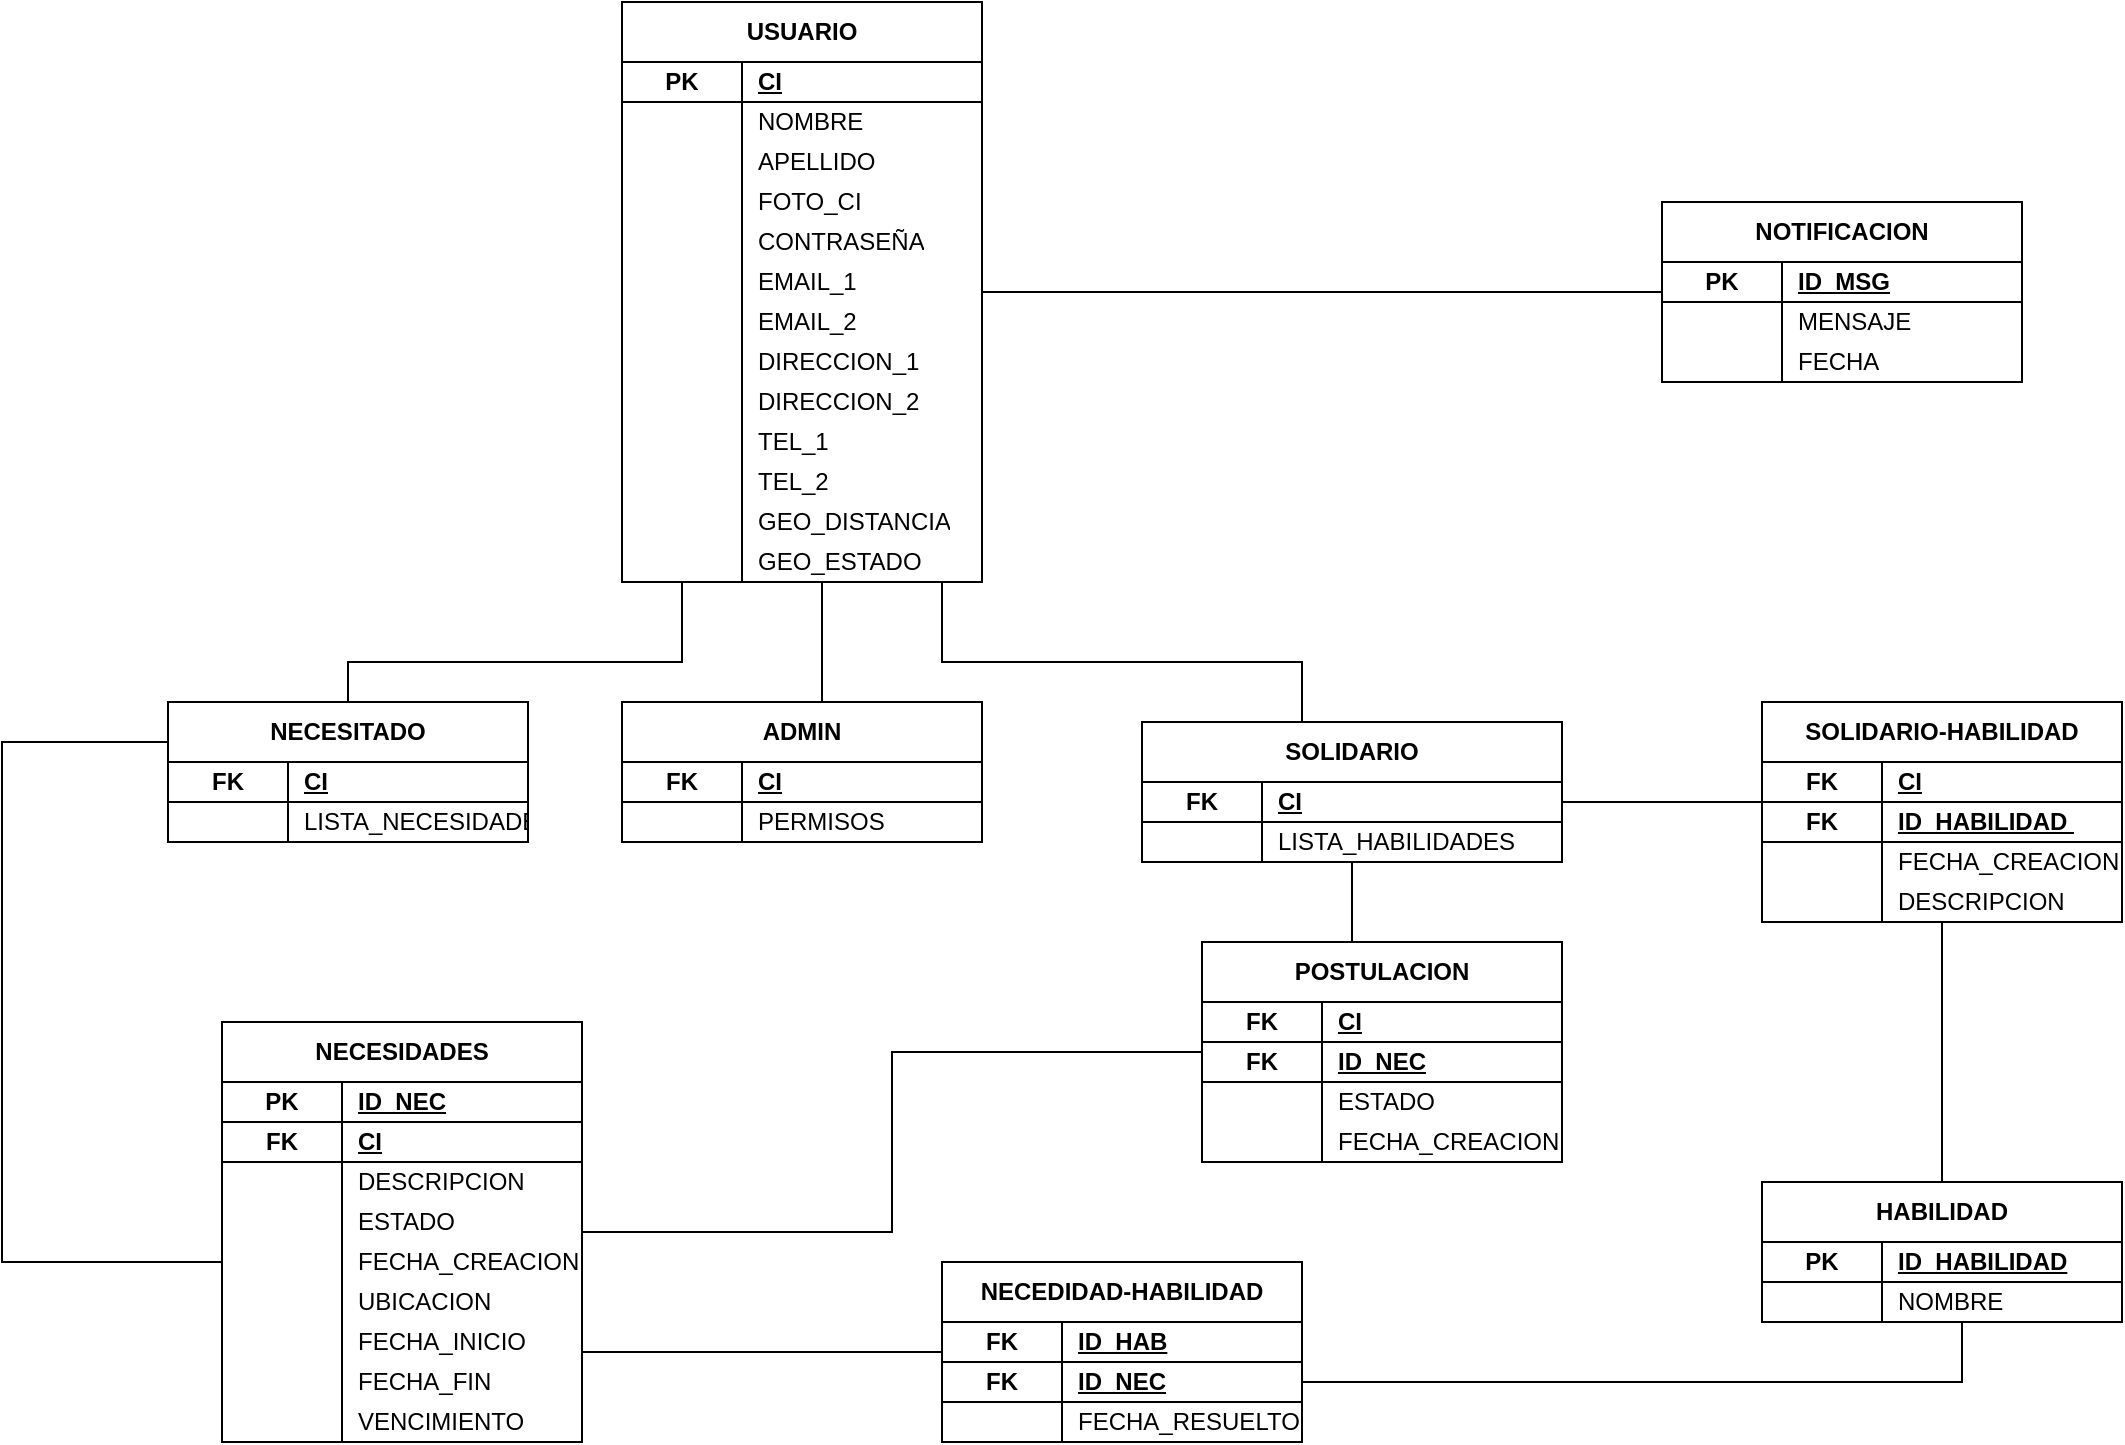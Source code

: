 <mxfile version="21.3.2" type="onedrive">
  <diagram name="Página-1" id="zrf6kxMtCU2GZZKfEgIj">
    <mxGraphModel grid="0" page="0" gridSize="10" guides="1" tooltips="1" connect="1" arrows="1" fold="1" pageScale="1" pageWidth="827" pageHeight="1169" math="0" shadow="0">
      <root>
        <mxCell id="0" />
        <mxCell id="1" parent="0" />
        <mxCell id="zEOZcpWZH8az_RmsLrJY-95" value="SOLIDARIO-HABILIDAD" style="shape=table;startSize=30;container=1;collapsible=1;childLayout=tableLayout;fixedRows=1;rowLines=0;fontStyle=1;align=center;resizeLast=1;html=1;whiteSpace=wrap;" vertex="1" parent="1">
          <mxGeometry x="1030" y="750" width="180" height="110" as="geometry" />
        </mxCell>
        <mxCell id="zEOZcpWZH8az_RmsLrJY-105" value="" style="shape=tableRow;horizontal=0;startSize=0;swimlaneHead=0;swimlaneBody=0;fillColor=none;collapsible=0;dropTarget=0;points=[[0,0.5],[1,0.5]];portConstraint=eastwest;top=0;left=0;right=0;bottom=1;html=1;strokeColor=default;swimlaneLine=0;" vertex="1" parent="zEOZcpWZH8az_RmsLrJY-95">
          <mxGeometry y="30" width="180" height="20" as="geometry" />
        </mxCell>
        <mxCell id="zEOZcpWZH8az_RmsLrJY-106" value="FK" style="shape=partialRectangle;connectable=0;fillColor=none;top=0;left=0;bottom=0;right=0;fontStyle=1;overflow=hidden;html=1;whiteSpace=wrap;" vertex="1" parent="zEOZcpWZH8az_RmsLrJY-105">
          <mxGeometry width="60" height="20" as="geometry">
            <mxRectangle width="60" height="20" as="alternateBounds" />
          </mxGeometry>
        </mxCell>
        <mxCell id="zEOZcpWZH8az_RmsLrJY-107" value="CI" style="shape=partialRectangle;connectable=0;fillColor=none;top=0;left=0;bottom=0;right=0;align=left;spacingLeft=6;fontStyle=5;overflow=hidden;html=1;whiteSpace=wrap;" vertex="1" parent="zEOZcpWZH8az_RmsLrJY-105">
          <mxGeometry x="60" width="120" height="20" as="geometry">
            <mxRectangle width="120" height="20" as="alternateBounds" />
          </mxGeometry>
        </mxCell>
        <mxCell id="zEOZcpWZH8az_RmsLrJY-96" value="" style="shape=tableRow;horizontal=0;startSize=0;swimlaneHead=0;swimlaneBody=0;fillColor=none;collapsible=0;dropTarget=0;points=[[0,0.5],[1,0.5]];portConstraint=eastwest;top=0;left=0;right=0;bottom=1;html=1;strokeColor=inherit;" vertex="1" parent="zEOZcpWZH8az_RmsLrJY-95">
          <mxGeometry y="50" width="180" height="20" as="geometry" />
        </mxCell>
        <mxCell id="zEOZcpWZH8az_RmsLrJY-97" value="FK" style="shape=partialRectangle;connectable=0;fillColor=none;top=0;left=0;bottom=0;right=0;fontStyle=1;overflow=hidden;html=1;whiteSpace=wrap;" vertex="1" parent="zEOZcpWZH8az_RmsLrJY-96">
          <mxGeometry width="60" height="20" as="geometry">
            <mxRectangle width="60" height="20" as="alternateBounds" />
          </mxGeometry>
        </mxCell>
        <mxCell id="zEOZcpWZH8az_RmsLrJY-98" value="ID_HABILIDAD&amp;nbsp;" style="shape=partialRectangle;connectable=0;fillColor=none;top=0;left=0;bottom=0;right=0;align=left;spacingLeft=6;fontStyle=5;overflow=hidden;html=1;whiteSpace=wrap;" vertex="1" parent="zEOZcpWZH8az_RmsLrJY-96">
          <mxGeometry x="60" width="120" height="20" as="geometry">
            <mxRectangle width="120" height="20" as="alternateBounds" />
          </mxGeometry>
        </mxCell>
        <mxCell id="zEOZcpWZH8az_RmsLrJY-99" value="" style="shape=tableRow;horizontal=0;startSize=0;swimlaneHead=0;swimlaneBody=0;fillColor=none;collapsible=0;dropTarget=0;points=[[0,0.5],[1,0.5]];portConstraint=eastwest;top=0;left=0;right=0;bottom=0;html=1;" vertex="1" parent="zEOZcpWZH8az_RmsLrJY-95">
          <mxGeometry y="70" width="180" height="20" as="geometry" />
        </mxCell>
        <mxCell id="zEOZcpWZH8az_RmsLrJY-100" value="" style="shape=partialRectangle;connectable=0;fillColor=none;top=0;left=0;bottom=0;right=0;editable=1;overflow=hidden;html=1;whiteSpace=wrap;" vertex="1" parent="zEOZcpWZH8az_RmsLrJY-99">
          <mxGeometry width="60" height="20" as="geometry">
            <mxRectangle width="60" height="20" as="alternateBounds" />
          </mxGeometry>
        </mxCell>
        <mxCell id="zEOZcpWZH8az_RmsLrJY-101" value="FECHA_CREACION" style="shape=partialRectangle;connectable=0;fillColor=none;top=0;left=0;bottom=0;right=0;align=left;spacingLeft=6;overflow=hidden;html=1;whiteSpace=wrap;" vertex="1" parent="zEOZcpWZH8az_RmsLrJY-99">
          <mxGeometry x="60" width="120" height="20" as="geometry">
            <mxRectangle width="120" height="20" as="alternateBounds" />
          </mxGeometry>
        </mxCell>
        <mxCell id="zEOZcpWZH8az_RmsLrJY-108" value="" style="shape=tableRow;horizontal=0;startSize=0;swimlaneHead=0;swimlaneBody=0;fillColor=none;collapsible=0;dropTarget=0;points=[[0,0.5],[1,0.5]];portConstraint=eastwest;top=0;left=0;right=0;bottom=0;html=1;" vertex="1" parent="zEOZcpWZH8az_RmsLrJY-95">
          <mxGeometry y="90" width="180" height="20" as="geometry" />
        </mxCell>
        <mxCell id="zEOZcpWZH8az_RmsLrJY-109" value="" style="shape=partialRectangle;connectable=0;fillColor=none;top=0;left=0;bottom=0;right=0;editable=1;overflow=hidden;html=1;whiteSpace=wrap;" vertex="1" parent="zEOZcpWZH8az_RmsLrJY-108">
          <mxGeometry width="60" height="20" as="geometry">
            <mxRectangle width="60" height="20" as="alternateBounds" />
          </mxGeometry>
        </mxCell>
        <mxCell id="zEOZcpWZH8az_RmsLrJY-110" value="DESCRIPCION" style="shape=partialRectangle;connectable=0;fillColor=none;top=0;left=0;bottom=0;right=0;align=left;spacingLeft=6;overflow=hidden;html=1;whiteSpace=wrap;" vertex="1" parent="zEOZcpWZH8az_RmsLrJY-108">
          <mxGeometry x="60" width="120" height="20" as="geometry">
            <mxRectangle width="120" height="20" as="alternateBounds" />
          </mxGeometry>
        </mxCell>
        <mxCell id="zEOZcpWZH8az_RmsLrJY-1" value="USUARIO" style="shape=table;startSize=30;container=1;collapsible=1;childLayout=tableLayout;fixedRows=1;rowLines=0;fontStyle=1;align=center;resizeLast=1;html=1;whiteSpace=wrap;" vertex="1" parent="1">
          <mxGeometry x="460" y="400" width="180" height="290" as="geometry" />
        </mxCell>
        <mxCell id="zEOZcpWZH8az_RmsLrJY-5" value="" style="shape=tableRow;horizontal=0;startSize=0;swimlaneHead=0;swimlaneBody=0;fillColor=none;collapsible=0;dropTarget=0;points=[[0,0.5],[1,0.5]];portConstraint=eastwest;top=0;left=0;right=0;bottom=1;html=1;" vertex="1" parent="zEOZcpWZH8az_RmsLrJY-1">
          <mxGeometry y="30" width="180" height="20" as="geometry" />
        </mxCell>
        <mxCell id="zEOZcpWZH8az_RmsLrJY-6" value="PK" style="shape=partialRectangle;connectable=0;fillColor=none;top=0;left=0;bottom=0;right=0;fontStyle=1;overflow=hidden;html=1;whiteSpace=wrap;" vertex="1" parent="zEOZcpWZH8az_RmsLrJY-5">
          <mxGeometry width="60" height="20" as="geometry">
            <mxRectangle width="60" height="20" as="alternateBounds" />
          </mxGeometry>
        </mxCell>
        <mxCell id="zEOZcpWZH8az_RmsLrJY-7" value="CI" style="shape=partialRectangle;connectable=0;fillColor=none;top=0;left=0;bottom=0;right=0;align=left;spacingLeft=6;fontStyle=5;overflow=hidden;html=1;whiteSpace=wrap;" vertex="1" parent="zEOZcpWZH8az_RmsLrJY-5">
          <mxGeometry x="60" width="120" height="20" as="geometry">
            <mxRectangle width="120" height="20" as="alternateBounds" />
          </mxGeometry>
        </mxCell>
        <mxCell id="zEOZcpWZH8az_RmsLrJY-8" value="" style="shape=tableRow;horizontal=0;startSize=0;swimlaneHead=0;swimlaneBody=0;fillColor=none;collapsible=0;dropTarget=0;points=[[0,0.5],[1,0.5]];portConstraint=eastwest;top=0;left=0;right=0;bottom=0;html=1;" vertex="1" parent="zEOZcpWZH8az_RmsLrJY-1">
          <mxGeometry y="50" width="180" height="20" as="geometry" />
        </mxCell>
        <mxCell id="zEOZcpWZH8az_RmsLrJY-9" value="" style="shape=partialRectangle;connectable=0;fillColor=none;top=0;left=0;bottom=0;right=0;editable=1;overflow=hidden;html=1;whiteSpace=wrap;" vertex="1" parent="zEOZcpWZH8az_RmsLrJY-8">
          <mxGeometry width="60" height="20" as="geometry">
            <mxRectangle width="60" height="20" as="alternateBounds" />
          </mxGeometry>
        </mxCell>
        <mxCell id="zEOZcpWZH8az_RmsLrJY-10" value="NOMBRE" style="shape=partialRectangle;connectable=0;fillColor=none;top=0;left=0;bottom=0;right=0;align=left;spacingLeft=6;overflow=hidden;html=1;whiteSpace=wrap;" vertex="1" parent="zEOZcpWZH8az_RmsLrJY-8">
          <mxGeometry x="60" width="120" height="20" as="geometry">
            <mxRectangle width="120" height="20" as="alternateBounds" />
          </mxGeometry>
        </mxCell>
        <mxCell id="zEOZcpWZH8az_RmsLrJY-15" value="" style="shape=tableRow;horizontal=0;startSize=0;swimlaneHead=0;swimlaneBody=0;fillColor=none;collapsible=0;dropTarget=0;points=[[0,0.5],[1,0.5]];portConstraint=eastwest;top=0;left=0;right=0;bottom=0;html=1;" vertex="1" parent="zEOZcpWZH8az_RmsLrJY-1">
          <mxGeometry y="70" width="180" height="20" as="geometry" />
        </mxCell>
        <mxCell id="zEOZcpWZH8az_RmsLrJY-16" value="" style="shape=partialRectangle;connectable=0;fillColor=none;top=0;left=0;bottom=0;right=0;editable=1;overflow=hidden;html=1;whiteSpace=wrap;" vertex="1" parent="zEOZcpWZH8az_RmsLrJY-15">
          <mxGeometry width="60" height="20" as="geometry">
            <mxRectangle width="60" height="20" as="alternateBounds" />
          </mxGeometry>
        </mxCell>
        <mxCell id="zEOZcpWZH8az_RmsLrJY-17" value="APELLIDO" style="shape=partialRectangle;connectable=0;fillColor=none;top=0;left=0;bottom=0;right=0;align=left;spacingLeft=6;overflow=hidden;html=1;whiteSpace=wrap;" vertex="1" parent="zEOZcpWZH8az_RmsLrJY-15">
          <mxGeometry x="60" width="120" height="20" as="geometry">
            <mxRectangle width="120" height="20" as="alternateBounds" />
          </mxGeometry>
        </mxCell>
        <mxCell id="zEOZcpWZH8az_RmsLrJY-18" value="" style="shape=tableRow;horizontal=0;startSize=0;swimlaneHead=0;swimlaneBody=0;fillColor=none;collapsible=0;dropTarget=0;points=[[0,0.5],[1,0.5]];portConstraint=eastwest;top=0;left=0;right=0;bottom=0;html=1;" vertex="1" parent="zEOZcpWZH8az_RmsLrJY-1">
          <mxGeometry y="90" width="180" height="20" as="geometry" />
        </mxCell>
        <mxCell id="zEOZcpWZH8az_RmsLrJY-19" value="" style="shape=partialRectangle;connectable=0;fillColor=none;top=0;left=0;bottom=0;right=0;editable=1;overflow=hidden;html=1;whiteSpace=wrap;" vertex="1" parent="zEOZcpWZH8az_RmsLrJY-18">
          <mxGeometry width="60" height="20" as="geometry">
            <mxRectangle width="60" height="20" as="alternateBounds" />
          </mxGeometry>
        </mxCell>
        <mxCell id="zEOZcpWZH8az_RmsLrJY-20" value="FOTO_CI" style="shape=partialRectangle;connectable=0;fillColor=none;top=0;left=0;bottom=0;right=0;align=left;spacingLeft=6;overflow=hidden;html=1;whiteSpace=wrap;" vertex="1" parent="zEOZcpWZH8az_RmsLrJY-18">
          <mxGeometry x="60" width="120" height="20" as="geometry">
            <mxRectangle width="120" height="20" as="alternateBounds" />
          </mxGeometry>
        </mxCell>
        <mxCell id="zEOZcpWZH8az_RmsLrJY-21" value="" style="shape=tableRow;horizontal=0;startSize=0;swimlaneHead=0;swimlaneBody=0;fillColor=none;collapsible=0;dropTarget=0;points=[[0,0.5],[1,0.5]];portConstraint=eastwest;top=0;left=0;right=0;bottom=0;html=1;" vertex="1" parent="zEOZcpWZH8az_RmsLrJY-1">
          <mxGeometry y="110" width="180" height="20" as="geometry" />
        </mxCell>
        <mxCell id="zEOZcpWZH8az_RmsLrJY-22" value="" style="shape=partialRectangle;connectable=0;fillColor=none;top=0;left=0;bottom=0;right=0;editable=1;overflow=hidden;html=1;whiteSpace=wrap;" vertex="1" parent="zEOZcpWZH8az_RmsLrJY-21">
          <mxGeometry width="60" height="20" as="geometry">
            <mxRectangle width="60" height="20" as="alternateBounds" />
          </mxGeometry>
        </mxCell>
        <mxCell id="zEOZcpWZH8az_RmsLrJY-23" value="CONTRASEÑA" style="shape=partialRectangle;connectable=0;fillColor=none;top=0;left=0;bottom=0;right=0;align=left;spacingLeft=6;overflow=hidden;html=1;whiteSpace=wrap;" vertex="1" parent="zEOZcpWZH8az_RmsLrJY-21">
          <mxGeometry x="60" width="120" height="20" as="geometry">
            <mxRectangle width="120" height="20" as="alternateBounds" />
          </mxGeometry>
        </mxCell>
        <mxCell id="zEOZcpWZH8az_RmsLrJY-24" value="" style="shape=tableRow;horizontal=0;startSize=0;swimlaneHead=0;swimlaneBody=0;fillColor=none;collapsible=0;dropTarget=0;points=[[0,0.5],[1,0.5]];portConstraint=eastwest;top=0;left=0;right=0;bottom=0;html=1;" vertex="1" parent="zEOZcpWZH8az_RmsLrJY-1">
          <mxGeometry y="130" width="180" height="20" as="geometry" />
        </mxCell>
        <mxCell id="zEOZcpWZH8az_RmsLrJY-25" value="" style="shape=partialRectangle;connectable=0;fillColor=none;top=0;left=0;bottom=0;right=0;editable=1;overflow=hidden;html=1;whiteSpace=wrap;" vertex="1" parent="zEOZcpWZH8az_RmsLrJY-24">
          <mxGeometry width="60" height="20" as="geometry">
            <mxRectangle width="60" height="20" as="alternateBounds" />
          </mxGeometry>
        </mxCell>
        <mxCell id="zEOZcpWZH8az_RmsLrJY-26" value="EMAIL_1&amp;nbsp;" style="shape=partialRectangle;connectable=0;fillColor=none;top=0;left=0;bottom=0;right=0;align=left;spacingLeft=6;overflow=hidden;html=1;whiteSpace=wrap;" vertex="1" parent="zEOZcpWZH8az_RmsLrJY-24">
          <mxGeometry x="60" width="120" height="20" as="geometry">
            <mxRectangle width="120" height="20" as="alternateBounds" />
          </mxGeometry>
        </mxCell>
        <mxCell id="zEOZcpWZH8az_RmsLrJY-27" value="" style="shape=tableRow;horizontal=0;startSize=0;swimlaneHead=0;swimlaneBody=0;fillColor=none;collapsible=0;dropTarget=0;points=[[0,0.5],[1,0.5]];portConstraint=eastwest;top=0;left=0;right=0;bottom=0;html=1;" vertex="1" parent="zEOZcpWZH8az_RmsLrJY-1">
          <mxGeometry y="150" width="180" height="20" as="geometry" />
        </mxCell>
        <mxCell id="zEOZcpWZH8az_RmsLrJY-28" value="" style="shape=partialRectangle;connectable=0;fillColor=none;top=0;left=0;bottom=0;right=0;editable=1;overflow=hidden;html=1;whiteSpace=wrap;" vertex="1" parent="zEOZcpWZH8az_RmsLrJY-27">
          <mxGeometry width="60" height="20" as="geometry">
            <mxRectangle width="60" height="20" as="alternateBounds" />
          </mxGeometry>
        </mxCell>
        <mxCell id="zEOZcpWZH8az_RmsLrJY-29" value="EMAIL_2" style="shape=partialRectangle;connectable=0;fillColor=none;top=0;left=0;bottom=0;right=0;align=left;spacingLeft=6;overflow=hidden;html=1;whiteSpace=wrap;" vertex="1" parent="zEOZcpWZH8az_RmsLrJY-27">
          <mxGeometry x="60" width="120" height="20" as="geometry">
            <mxRectangle width="120" height="20" as="alternateBounds" />
          </mxGeometry>
        </mxCell>
        <mxCell id="zEOZcpWZH8az_RmsLrJY-30" value="" style="shape=tableRow;horizontal=0;startSize=0;swimlaneHead=0;swimlaneBody=0;fillColor=none;collapsible=0;dropTarget=0;points=[[0,0.5],[1,0.5]];portConstraint=eastwest;top=0;left=0;right=0;bottom=0;html=1;" vertex="1" parent="zEOZcpWZH8az_RmsLrJY-1">
          <mxGeometry y="170" width="180" height="20" as="geometry" />
        </mxCell>
        <mxCell id="zEOZcpWZH8az_RmsLrJY-31" value="" style="shape=partialRectangle;connectable=0;fillColor=none;top=0;left=0;bottom=0;right=0;editable=1;overflow=hidden;html=1;whiteSpace=wrap;" vertex="1" parent="zEOZcpWZH8az_RmsLrJY-30">
          <mxGeometry width="60" height="20" as="geometry">
            <mxRectangle width="60" height="20" as="alternateBounds" />
          </mxGeometry>
        </mxCell>
        <mxCell id="zEOZcpWZH8az_RmsLrJY-32" value="DIRECCION_1" style="shape=partialRectangle;connectable=0;fillColor=none;top=0;left=0;bottom=0;right=0;align=left;spacingLeft=6;overflow=hidden;html=1;whiteSpace=wrap;" vertex="1" parent="zEOZcpWZH8az_RmsLrJY-30">
          <mxGeometry x="60" width="120" height="20" as="geometry">
            <mxRectangle width="120" height="20" as="alternateBounds" />
          </mxGeometry>
        </mxCell>
        <mxCell id="zEOZcpWZH8az_RmsLrJY-33" value="" style="shape=tableRow;horizontal=0;startSize=0;swimlaneHead=0;swimlaneBody=0;fillColor=none;collapsible=0;dropTarget=0;points=[[0,0.5],[1,0.5]];portConstraint=eastwest;top=0;left=0;right=0;bottom=0;html=1;" vertex="1" parent="zEOZcpWZH8az_RmsLrJY-1">
          <mxGeometry y="190" width="180" height="20" as="geometry" />
        </mxCell>
        <mxCell id="zEOZcpWZH8az_RmsLrJY-34" value="" style="shape=partialRectangle;connectable=0;fillColor=none;top=0;left=0;bottom=0;right=0;editable=1;overflow=hidden;html=1;whiteSpace=wrap;" vertex="1" parent="zEOZcpWZH8az_RmsLrJY-33">
          <mxGeometry width="60" height="20" as="geometry">
            <mxRectangle width="60" height="20" as="alternateBounds" />
          </mxGeometry>
        </mxCell>
        <mxCell id="zEOZcpWZH8az_RmsLrJY-35" value="DIRECCION_2" style="shape=partialRectangle;connectable=0;fillColor=none;top=0;left=0;bottom=0;right=0;align=left;spacingLeft=6;overflow=hidden;html=1;whiteSpace=wrap;" vertex="1" parent="zEOZcpWZH8az_RmsLrJY-33">
          <mxGeometry x="60" width="120" height="20" as="geometry">
            <mxRectangle width="120" height="20" as="alternateBounds" />
          </mxGeometry>
        </mxCell>
        <mxCell id="zEOZcpWZH8az_RmsLrJY-36" value="" style="shape=tableRow;horizontal=0;startSize=0;swimlaneHead=0;swimlaneBody=0;fillColor=none;collapsible=0;dropTarget=0;points=[[0,0.5],[1,0.5]];portConstraint=eastwest;top=0;left=0;right=0;bottom=0;html=1;" vertex="1" parent="zEOZcpWZH8az_RmsLrJY-1">
          <mxGeometry y="210" width="180" height="20" as="geometry" />
        </mxCell>
        <mxCell id="zEOZcpWZH8az_RmsLrJY-37" value="" style="shape=partialRectangle;connectable=0;fillColor=none;top=0;left=0;bottom=0;right=0;editable=1;overflow=hidden;html=1;whiteSpace=wrap;" vertex="1" parent="zEOZcpWZH8az_RmsLrJY-36">
          <mxGeometry width="60" height="20" as="geometry">
            <mxRectangle width="60" height="20" as="alternateBounds" />
          </mxGeometry>
        </mxCell>
        <mxCell id="zEOZcpWZH8az_RmsLrJY-38" value="TEL_1" style="shape=partialRectangle;connectable=0;fillColor=none;top=0;left=0;bottom=0;right=0;align=left;spacingLeft=6;overflow=hidden;html=1;whiteSpace=wrap;" vertex="1" parent="zEOZcpWZH8az_RmsLrJY-36">
          <mxGeometry x="60" width="120" height="20" as="geometry">
            <mxRectangle width="120" height="20" as="alternateBounds" />
          </mxGeometry>
        </mxCell>
        <mxCell id="zEOZcpWZH8az_RmsLrJY-39" value="" style="shape=tableRow;horizontal=0;startSize=0;swimlaneHead=0;swimlaneBody=0;fillColor=none;collapsible=0;dropTarget=0;points=[[0,0.5],[1,0.5]];portConstraint=eastwest;top=0;left=0;right=0;bottom=0;html=1;" vertex="1" parent="zEOZcpWZH8az_RmsLrJY-1">
          <mxGeometry y="230" width="180" height="20" as="geometry" />
        </mxCell>
        <mxCell id="zEOZcpWZH8az_RmsLrJY-40" value="" style="shape=partialRectangle;connectable=0;fillColor=none;top=0;left=0;bottom=0;right=0;editable=1;overflow=hidden;html=1;whiteSpace=wrap;" vertex="1" parent="zEOZcpWZH8az_RmsLrJY-39">
          <mxGeometry width="60" height="20" as="geometry">
            <mxRectangle width="60" height="20" as="alternateBounds" />
          </mxGeometry>
        </mxCell>
        <mxCell id="zEOZcpWZH8az_RmsLrJY-41" value="TEL_2" style="shape=partialRectangle;connectable=0;fillColor=none;top=0;left=0;bottom=0;right=0;align=left;spacingLeft=6;overflow=hidden;html=1;whiteSpace=wrap;" vertex="1" parent="zEOZcpWZH8az_RmsLrJY-39">
          <mxGeometry x="60" width="120" height="20" as="geometry">
            <mxRectangle width="120" height="20" as="alternateBounds" />
          </mxGeometry>
        </mxCell>
        <mxCell id="zEOZcpWZH8az_RmsLrJY-42" value="" style="shape=tableRow;horizontal=0;startSize=0;swimlaneHead=0;swimlaneBody=0;fillColor=none;collapsible=0;dropTarget=0;points=[[0,0.5],[1,0.5]];portConstraint=eastwest;top=0;left=0;right=0;bottom=0;html=1;" vertex="1" parent="zEOZcpWZH8az_RmsLrJY-1">
          <mxGeometry y="250" width="180" height="20" as="geometry" />
        </mxCell>
        <mxCell id="zEOZcpWZH8az_RmsLrJY-43" value="" style="shape=partialRectangle;connectable=0;fillColor=none;top=0;left=0;bottom=0;right=0;editable=1;overflow=hidden;html=1;whiteSpace=wrap;" vertex="1" parent="zEOZcpWZH8az_RmsLrJY-42">
          <mxGeometry width="60" height="20" as="geometry">
            <mxRectangle width="60" height="20" as="alternateBounds" />
          </mxGeometry>
        </mxCell>
        <mxCell id="zEOZcpWZH8az_RmsLrJY-44" value="GEO_DISTANCIA" style="shape=partialRectangle;connectable=0;fillColor=none;top=0;left=0;bottom=0;right=0;align=left;spacingLeft=6;overflow=hidden;html=1;whiteSpace=wrap;" vertex="1" parent="zEOZcpWZH8az_RmsLrJY-42">
          <mxGeometry x="60" width="120" height="20" as="geometry">
            <mxRectangle width="120" height="20" as="alternateBounds" />
          </mxGeometry>
        </mxCell>
        <mxCell id="zEOZcpWZH8az_RmsLrJY-45" value="" style="shape=tableRow;horizontal=0;startSize=0;swimlaneHead=0;swimlaneBody=0;fillColor=none;collapsible=0;dropTarget=0;points=[[0,0.5],[1,0.5]];portConstraint=eastwest;top=0;left=0;right=0;bottom=0;html=1;" vertex="1" parent="zEOZcpWZH8az_RmsLrJY-1">
          <mxGeometry y="270" width="180" height="20" as="geometry" />
        </mxCell>
        <mxCell id="zEOZcpWZH8az_RmsLrJY-46" value="" style="shape=partialRectangle;connectable=0;fillColor=none;top=0;left=0;bottom=0;right=0;editable=1;overflow=hidden;html=1;whiteSpace=wrap;" vertex="1" parent="zEOZcpWZH8az_RmsLrJY-45">
          <mxGeometry width="60" height="20" as="geometry">
            <mxRectangle width="60" height="20" as="alternateBounds" />
          </mxGeometry>
        </mxCell>
        <mxCell id="zEOZcpWZH8az_RmsLrJY-47" value="GEO_ESTADO" style="shape=partialRectangle;connectable=0;fillColor=none;top=0;left=0;bottom=0;right=0;align=left;spacingLeft=6;overflow=hidden;html=1;whiteSpace=wrap;" vertex="1" parent="zEOZcpWZH8az_RmsLrJY-45">
          <mxGeometry x="60" width="120" height="20" as="geometry">
            <mxRectangle width="120" height="20" as="alternateBounds" />
          </mxGeometry>
        </mxCell>
        <mxCell id="zEOZcpWZH8az_RmsLrJY-48" value="ADMIN" style="shape=table;startSize=30;container=1;collapsible=1;childLayout=tableLayout;fixedRows=1;rowLines=0;fontStyle=1;align=center;resizeLast=1;html=1;whiteSpace=wrap;" vertex="1" parent="1">
          <mxGeometry x="460" y="750" width="180" height="70" as="geometry" />
        </mxCell>
        <mxCell id="zEOZcpWZH8az_RmsLrJY-49" value="" style="shape=tableRow;horizontal=0;startSize=0;swimlaneHead=0;swimlaneBody=0;fillColor=none;collapsible=0;dropTarget=0;points=[[0,0.5],[1,0.5]];portConstraint=eastwest;top=0;left=0;right=0;bottom=1;html=1;" vertex="1" parent="zEOZcpWZH8az_RmsLrJY-48">
          <mxGeometry y="30" width="180" height="20" as="geometry" />
        </mxCell>
        <mxCell id="zEOZcpWZH8az_RmsLrJY-50" value="FK" style="shape=partialRectangle;connectable=0;fillColor=none;top=0;left=0;bottom=0;right=0;fontStyle=1;overflow=hidden;html=1;whiteSpace=wrap;" vertex="1" parent="zEOZcpWZH8az_RmsLrJY-49">
          <mxGeometry width="60" height="20" as="geometry">
            <mxRectangle width="60" height="20" as="alternateBounds" />
          </mxGeometry>
        </mxCell>
        <mxCell id="zEOZcpWZH8az_RmsLrJY-51" value="CI" style="shape=partialRectangle;connectable=0;fillColor=none;top=0;left=0;bottom=0;right=0;align=left;spacingLeft=6;fontStyle=5;overflow=hidden;html=1;whiteSpace=wrap;" vertex="1" parent="zEOZcpWZH8az_RmsLrJY-49">
          <mxGeometry x="60" width="120" height="20" as="geometry">
            <mxRectangle width="120" height="20" as="alternateBounds" />
          </mxGeometry>
        </mxCell>
        <mxCell id="zEOZcpWZH8az_RmsLrJY-52" value="" style="shape=tableRow;horizontal=0;startSize=0;swimlaneHead=0;swimlaneBody=0;fillColor=none;collapsible=0;dropTarget=0;points=[[0,0.5],[1,0.5]];portConstraint=eastwest;top=0;left=0;right=0;bottom=0;html=1;" vertex="1" parent="zEOZcpWZH8az_RmsLrJY-48">
          <mxGeometry y="50" width="180" height="20" as="geometry" />
        </mxCell>
        <mxCell id="zEOZcpWZH8az_RmsLrJY-53" value="" style="shape=partialRectangle;connectable=0;fillColor=none;top=0;left=0;bottom=0;right=0;editable=1;overflow=hidden;html=1;whiteSpace=wrap;" vertex="1" parent="zEOZcpWZH8az_RmsLrJY-52">
          <mxGeometry width="60" height="20" as="geometry">
            <mxRectangle width="60" height="20" as="alternateBounds" />
          </mxGeometry>
        </mxCell>
        <mxCell id="zEOZcpWZH8az_RmsLrJY-54" value="PERMISOS" style="shape=partialRectangle;connectable=0;fillColor=none;top=0;left=0;bottom=0;right=0;align=left;spacingLeft=6;overflow=hidden;html=1;whiteSpace=wrap;" vertex="1" parent="zEOZcpWZH8az_RmsLrJY-52">
          <mxGeometry x="60" width="120" height="20" as="geometry">
            <mxRectangle width="120" height="20" as="alternateBounds" />
          </mxGeometry>
        </mxCell>
        <mxCell id="zEOZcpWZH8az_RmsLrJY-88" value="SOLIDARIO" style="shape=table;startSize=30;container=1;collapsible=1;childLayout=tableLayout;fixedRows=1;rowLines=0;fontStyle=1;align=center;resizeLast=1;html=1;whiteSpace=wrap;" vertex="1" parent="1">
          <mxGeometry x="720" y="760" width="210" height="70" as="geometry" />
        </mxCell>
        <mxCell id="zEOZcpWZH8az_RmsLrJY-89" value="" style="shape=tableRow;horizontal=0;startSize=0;swimlaneHead=0;swimlaneBody=0;fillColor=none;collapsible=0;dropTarget=0;points=[[0,0.5],[1,0.5]];portConstraint=eastwest;top=0;left=0;right=0;bottom=1;html=1;" vertex="1" parent="zEOZcpWZH8az_RmsLrJY-88">
          <mxGeometry y="30" width="210" height="20" as="geometry" />
        </mxCell>
        <mxCell id="zEOZcpWZH8az_RmsLrJY-90" value="FK" style="shape=partialRectangle;connectable=0;fillColor=none;top=0;left=0;bottom=0;right=0;fontStyle=1;overflow=hidden;html=1;whiteSpace=wrap;" vertex="1" parent="zEOZcpWZH8az_RmsLrJY-89">
          <mxGeometry width="60" height="20" as="geometry">
            <mxRectangle width="60" height="20" as="alternateBounds" />
          </mxGeometry>
        </mxCell>
        <mxCell id="zEOZcpWZH8az_RmsLrJY-91" value="CI" style="shape=partialRectangle;connectable=0;fillColor=none;top=0;left=0;bottom=0;right=0;align=left;spacingLeft=6;fontStyle=5;overflow=hidden;html=1;whiteSpace=wrap;" vertex="1" parent="zEOZcpWZH8az_RmsLrJY-89">
          <mxGeometry x="60" width="150" height="20" as="geometry">
            <mxRectangle width="150" height="20" as="alternateBounds" />
          </mxGeometry>
        </mxCell>
        <mxCell id="zEOZcpWZH8az_RmsLrJY-92" value="" style="shape=tableRow;horizontal=0;startSize=0;swimlaneHead=0;swimlaneBody=0;fillColor=none;collapsible=0;dropTarget=0;points=[[0,0.5],[1,0.5]];portConstraint=eastwest;top=0;left=0;right=0;bottom=0;html=1;" vertex="1" parent="zEOZcpWZH8az_RmsLrJY-88">
          <mxGeometry y="50" width="210" height="20" as="geometry" />
        </mxCell>
        <mxCell id="zEOZcpWZH8az_RmsLrJY-93" value="" style="shape=partialRectangle;connectable=0;fillColor=none;top=0;left=0;bottom=0;right=0;editable=1;overflow=hidden;html=1;whiteSpace=wrap;" vertex="1" parent="zEOZcpWZH8az_RmsLrJY-92">
          <mxGeometry width="60" height="20" as="geometry">
            <mxRectangle width="60" height="20" as="alternateBounds" />
          </mxGeometry>
        </mxCell>
        <mxCell id="zEOZcpWZH8az_RmsLrJY-94" value="LISTA_HABILIDADES" style="shape=partialRectangle;connectable=0;fillColor=none;top=0;left=0;bottom=0;right=0;align=left;spacingLeft=6;overflow=hidden;html=1;whiteSpace=wrap;" vertex="1" parent="zEOZcpWZH8az_RmsLrJY-92">
          <mxGeometry x="60" width="150" height="20" as="geometry">
            <mxRectangle width="150" height="20" as="alternateBounds" />
          </mxGeometry>
        </mxCell>
        <mxCell id="zEOZcpWZH8az_RmsLrJY-128" value="NECESIDADES" style="shape=table;startSize=30;container=1;collapsible=1;childLayout=tableLayout;fixedRows=1;rowLines=0;fontStyle=1;align=center;resizeLast=1;html=1;whiteSpace=wrap;" vertex="1" parent="1">
          <mxGeometry x="260" y="910" width="180" height="210" as="geometry" />
        </mxCell>
        <mxCell id="zEOZcpWZH8az_RmsLrJY-153" value="" style="shape=tableRow;horizontal=0;startSize=0;swimlaneHead=0;swimlaneBody=0;fillColor=none;collapsible=0;dropTarget=0;points=[[0,0.5],[1,0.5]];portConstraint=eastwest;top=0;left=0;right=0;bottom=1;html=1;" vertex="1" parent="zEOZcpWZH8az_RmsLrJY-128">
          <mxGeometry y="30" width="180" height="20" as="geometry" />
        </mxCell>
        <mxCell id="zEOZcpWZH8az_RmsLrJY-154" value="PK" style="shape=partialRectangle;connectable=0;fillColor=none;top=0;left=0;bottom=0;right=0;fontStyle=1;overflow=hidden;html=1;whiteSpace=wrap;" vertex="1" parent="zEOZcpWZH8az_RmsLrJY-153">
          <mxGeometry width="60" height="20" as="geometry">
            <mxRectangle width="60" height="20" as="alternateBounds" />
          </mxGeometry>
        </mxCell>
        <mxCell id="zEOZcpWZH8az_RmsLrJY-155" value="ID_NEC" style="shape=partialRectangle;connectable=0;fillColor=none;top=0;left=0;bottom=0;right=0;align=left;spacingLeft=6;fontStyle=5;overflow=hidden;html=1;whiteSpace=wrap;" vertex="1" parent="zEOZcpWZH8az_RmsLrJY-153">
          <mxGeometry x="60" width="120" height="20" as="geometry">
            <mxRectangle width="120" height="20" as="alternateBounds" />
          </mxGeometry>
        </mxCell>
        <mxCell id="zEOZcpWZH8az_RmsLrJY-129" value="" style="shape=tableRow;horizontal=0;startSize=0;swimlaneHead=0;swimlaneBody=0;fillColor=none;collapsible=0;dropTarget=0;points=[[0,0.5],[1,0.5]];portConstraint=eastwest;top=0;left=0;right=0;bottom=1;html=1;" vertex="1" parent="zEOZcpWZH8az_RmsLrJY-128">
          <mxGeometry y="50" width="180" height="20" as="geometry" />
        </mxCell>
        <mxCell id="zEOZcpWZH8az_RmsLrJY-130" value="FK" style="shape=partialRectangle;connectable=0;fillColor=none;top=0;left=0;bottom=0;right=0;fontStyle=1;overflow=hidden;html=1;whiteSpace=wrap;" vertex="1" parent="zEOZcpWZH8az_RmsLrJY-129">
          <mxGeometry width="60" height="20" as="geometry">
            <mxRectangle width="60" height="20" as="alternateBounds" />
          </mxGeometry>
        </mxCell>
        <mxCell id="zEOZcpWZH8az_RmsLrJY-131" value="CI" style="shape=partialRectangle;connectable=0;fillColor=none;top=0;left=0;bottom=0;right=0;align=left;spacingLeft=6;fontStyle=5;overflow=hidden;html=1;whiteSpace=wrap;" vertex="1" parent="zEOZcpWZH8az_RmsLrJY-129">
          <mxGeometry x="60" width="120" height="20" as="geometry">
            <mxRectangle width="120" height="20" as="alternateBounds" />
          </mxGeometry>
        </mxCell>
        <mxCell id="zEOZcpWZH8az_RmsLrJY-132" value="" style="shape=tableRow;horizontal=0;startSize=0;swimlaneHead=0;swimlaneBody=0;fillColor=none;collapsible=0;dropTarget=0;points=[[0,0.5],[1,0.5]];portConstraint=eastwest;top=0;left=0;right=0;bottom=0;html=1;" vertex="1" parent="zEOZcpWZH8az_RmsLrJY-128">
          <mxGeometry y="70" width="180" height="20" as="geometry" />
        </mxCell>
        <mxCell id="zEOZcpWZH8az_RmsLrJY-133" value="" style="shape=partialRectangle;connectable=0;fillColor=none;top=0;left=0;bottom=0;right=0;editable=1;overflow=hidden;html=1;whiteSpace=wrap;" vertex="1" parent="zEOZcpWZH8az_RmsLrJY-132">
          <mxGeometry width="60" height="20" as="geometry">
            <mxRectangle width="60" height="20" as="alternateBounds" />
          </mxGeometry>
        </mxCell>
        <mxCell id="zEOZcpWZH8az_RmsLrJY-134" value="DESCRIPCION" style="shape=partialRectangle;connectable=0;fillColor=none;top=0;left=0;bottom=0;right=0;align=left;spacingLeft=6;overflow=hidden;html=1;whiteSpace=wrap;" vertex="1" parent="zEOZcpWZH8az_RmsLrJY-132">
          <mxGeometry x="60" width="120" height="20" as="geometry">
            <mxRectangle width="120" height="20" as="alternateBounds" />
          </mxGeometry>
        </mxCell>
        <mxCell id="zEOZcpWZH8az_RmsLrJY-141" value="" style="shape=tableRow;horizontal=0;startSize=0;swimlaneHead=0;swimlaneBody=0;fillColor=none;collapsible=0;dropTarget=0;points=[[0,0.5],[1,0.5]];portConstraint=eastwest;top=0;left=0;right=0;bottom=0;html=1;" vertex="1" parent="zEOZcpWZH8az_RmsLrJY-128">
          <mxGeometry y="90" width="180" height="20" as="geometry" />
        </mxCell>
        <mxCell id="zEOZcpWZH8az_RmsLrJY-142" value="" style="shape=partialRectangle;connectable=0;fillColor=none;top=0;left=0;bottom=0;right=0;editable=1;overflow=hidden;html=1;whiteSpace=wrap;" vertex="1" parent="zEOZcpWZH8az_RmsLrJY-141">
          <mxGeometry width="60" height="20" as="geometry">
            <mxRectangle width="60" height="20" as="alternateBounds" />
          </mxGeometry>
        </mxCell>
        <mxCell id="zEOZcpWZH8az_RmsLrJY-143" value="ESTADO" style="shape=partialRectangle;connectable=0;fillColor=none;top=0;left=0;bottom=0;right=0;align=left;spacingLeft=6;overflow=hidden;html=1;whiteSpace=wrap;" vertex="1" parent="zEOZcpWZH8az_RmsLrJY-141">
          <mxGeometry x="60" width="120" height="20" as="geometry">
            <mxRectangle width="120" height="20" as="alternateBounds" />
          </mxGeometry>
        </mxCell>
        <mxCell id="zEOZcpWZH8az_RmsLrJY-144" value="" style="shape=tableRow;horizontal=0;startSize=0;swimlaneHead=0;swimlaneBody=0;fillColor=none;collapsible=0;dropTarget=0;points=[[0,0.5],[1,0.5]];portConstraint=eastwest;top=0;left=0;right=0;bottom=0;html=1;" vertex="1" parent="zEOZcpWZH8az_RmsLrJY-128">
          <mxGeometry y="110" width="180" height="20" as="geometry" />
        </mxCell>
        <mxCell id="zEOZcpWZH8az_RmsLrJY-145" value="" style="shape=partialRectangle;connectable=0;fillColor=none;top=0;left=0;bottom=0;right=0;editable=1;overflow=hidden;html=1;whiteSpace=wrap;" vertex="1" parent="zEOZcpWZH8az_RmsLrJY-144">
          <mxGeometry width="60" height="20" as="geometry">
            <mxRectangle width="60" height="20" as="alternateBounds" />
          </mxGeometry>
        </mxCell>
        <mxCell id="zEOZcpWZH8az_RmsLrJY-146" value="FECHA_CREACION" style="shape=partialRectangle;connectable=0;fillColor=none;top=0;left=0;bottom=0;right=0;align=left;spacingLeft=6;overflow=hidden;html=1;whiteSpace=wrap;" vertex="1" parent="zEOZcpWZH8az_RmsLrJY-144">
          <mxGeometry x="60" width="120" height="20" as="geometry">
            <mxRectangle width="120" height="20" as="alternateBounds" />
          </mxGeometry>
        </mxCell>
        <mxCell id="zEOZcpWZH8az_RmsLrJY-147" value="" style="shape=tableRow;horizontal=0;startSize=0;swimlaneHead=0;swimlaneBody=0;fillColor=none;collapsible=0;dropTarget=0;points=[[0,0.5],[1,0.5]];portConstraint=eastwest;top=0;left=0;right=0;bottom=0;html=1;" vertex="1" parent="zEOZcpWZH8az_RmsLrJY-128">
          <mxGeometry y="130" width="180" height="20" as="geometry" />
        </mxCell>
        <mxCell id="zEOZcpWZH8az_RmsLrJY-148" value="" style="shape=partialRectangle;connectable=0;fillColor=none;top=0;left=0;bottom=0;right=0;editable=1;overflow=hidden;html=1;whiteSpace=wrap;" vertex="1" parent="zEOZcpWZH8az_RmsLrJY-147">
          <mxGeometry width="60" height="20" as="geometry">
            <mxRectangle width="60" height="20" as="alternateBounds" />
          </mxGeometry>
        </mxCell>
        <mxCell id="zEOZcpWZH8az_RmsLrJY-149" value="UBICACION" style="shape=partialRectangle;connectable=0;fillColor=none;top=0;left=0;bottom=0;right=0;align=left;spacingLeft=6;overflow=hidden;html=1;whiteSpace=wrap;" vertex="1" parent="zEOZcpWZH8az_RmsLrJY-147">
          <mxGeometry x="60" width="120" height="20" as="geometry">
            <mxRectangle width="120" height="20" as="alternateBounds" />
          </mxGeometry>
        </mxCell>
        <mxCell id="zEOZcpWZH8az_RmsLrJY-150" value="" style="shape=tableRow;horizontal=0;startSize=0;swimlaneHead=0;swimlaneBody=0;fillColor=none;collapsible=0;dropTarget=0;points=[[0,0.5],[1,0.5]];portConstraint=eastwest;top=0;left=0;right=0;bottom=0;html=1;" vertex="1" parent="zEOZcpWZH8az_RmsLrJY-128">
          <mxGeometry y="150" width="180" height="20" as="geometry" />
        </mxCell>
        <mxCell id="zEOZcpWZH8az_RmsLrJY-151" value="" style="shape=partialRectangle;connectable=0;fillColor=none;top=0;left=0;bottom=0;right=0;editable=1;overflow=hidden;html=1;whiteSpace=wrap;" vertex="1" parent="zEOZcpWZH8az_RmsLrJY-150">
          <mxGeometry width="60" height="20" as="geometry">
            <mxRectangle width="60" height="20" as="alternateBounds" />
          </mxGeometry>
        </mxCell>
        <mxCell id="zEOZcpWZH8az_RmsLrJY-152" value="FECHA_INICIO" style="shape=partialRectangle;connectable=0;fillColor=none;top=0;left=0;bottom=0;right=0;align=left;spacingLeft=6;overflow=hidden;html=1;whiteSpace=wrap;" vertex="1" parent="zEOZcpWZH8az_RmsLrJY-150">
          <mxGeometry x="60" width="120" height="20" as="geometry">
            <mxRectangle width="120" height="20" as="alternateBounds" />
          </mxGeometry>
        </mxCell>
        <mxCell id="zEOZcpWZH8az_RmsLrJY-156" value="" style="shape=tableRow;horizontal=0;startSize=0;swimlaneHead=0;swimlaneBody=0;fillColor=none;collapsible=0;dropTarget=0;points=[[0,0.5],[1,0.5]];portConstraint=eastwest;top=0;left=0;right=0;bottom=0;html=1;" vertex="1" parent="zEOZcpWZH8az_RmsLrJY-128">
          <mxGeometry y="170" width="180" height="20" as="geometry" />
        </mxCell>
        <mxCell id="zEOZcpWZH8az_RmsLrJY-157" value="" style="shape=partialRectangle;connectable=0;fillColor=none;top=0;left=0;bottom=0;right=0;editable=1;overflow=hidden;html=1;whiteSpace=wrap;" vertex="1" parent="zEOZcpWZH8az_RmsLrJY-156">
          <mxGeometry width="60" height="20" as="geometry">
            <mxRectangle width="60" height="20" as="alternateBounds" />
          </mxGeometry>
        </mxCell>
        <mxCell id="zEOZcpWZH8az_RmsLrJY-158" value="FECHA_FIN" style="shape=partialRectangle;connectable=0;fillColor=none;top=0;left=0;bottom=0;right=0;align=left;spacingLeft=6;overflow=hidden;html=1;whiteSpace=wrap;" vertex="1" parent="zEOZcpWZH8az_RmsLrJY-156">
          <mxGeometry x="60" width="120" height="20" as="geometry">
            <mxRectangle width="120" height="20" as="alternateBounds" />
          </mxGeometry>
        </mxCell>
        <mxCell id="zEOZcpWZH8az_RmsLrJY-159" value="" style="shape=tableRow;horizontal=0;startSize=0;swimlaneHead=0;swimlaneBody=0;fillColor=none;collapsible=0;dropTarget=0;points=[[0,0.5],[1,0.5]];portConstraint=eastwest;top=0;left=0;right=0;bottom=0;html=1;" vertex="1" parent="zEOZcpWZH8az_RmsLrJY-128">
          <mxGeometry y="190" width="180" height="20" as="geometry" />
        </mxCell>
        <mxCell id="zEOZcpWZH8az_RmsLrJY-160" value="" style="shape=partialRectangle;connectable=0;fillColor=none;top=0;left=0;bottom=0;right=0;editable=1;overflow=hidden;html=1;whiteSpace=wrap;" vertex="1" parent="zEOZcpWZH8az_RmsLrJY-159">
          <mxGeometry width="60" height="20" as="geometry">
            <mxRectangle width="60" height="20" as="alternateBounds" />
          </mxGeometry>
        </mxCell>
        <mxCell id="zEOZcpWZH8az_RmsLrJY-161" value="VENCIMIENTO&amp;nbsp;" style="shape=partialRectangle;connectable=0;fillColor=none;top=0;left=0;bottom=0;right=0;align=left;spacingLeft=6;overflow=hidden;html=1;whiteSpace=wrap;" vertex="1" parent="zEOZcpWZH8az_RmsLrJY-159">
          <mxGeometry x="60" width="120" height="20" as="geometry">
            <mxRectangle width="120" height="20" as="alternateBounds" />
          </mxGeometry>
        </mxCell>
        <mxCell id="zEOZcpWZH8az_RmsLrJY-208" style="edgeStyle=orthogonalEdgeStyle;rounded=0;orthogonalLoop=1;jettySize=auto;html=1;endArrow=none;endFill=0;" edge="1" parent="1" source="zEOZcpWZH8az_RmsLrJY-114">
          <mxGeometry relative="1" as="geometry">
            <mxPoint x="1120" y="860" as="targetPoint" />
            <Array as="points">
              <mxPoint x="1120" y="950" />
              <mxPoint x="1120" y="950" />
            </Array>
          </mxGeometry>
        </mxCell>
        <mxCell id="zEOZcpWZH8az_RmsLrJY-114" value="HABILIDAD" style="shape=table;startSize=30;container=1;collapsible=1;childLayout=tableLayout;fixedRows=1;rowLines=0;fontStyle=1;align=center;resizeLast=1;html=1;whiteSpace=wrap;" vertex="1" parent="1">
          <mxGeometry x="1030" y="990" width="180" height="70" as="geometry" />
        </mxCell>
        <mxCell id="zEOZcpWZH8az_RmsLrJY-115" value="" style="shape=tableRow;horizontal=0;startSize=0;swimlaneHead=0;swimlaneBody=0;fillColor=none;collapsible=0;dropTarget=0;points=[[0,0.5],[1,0.5]];portConstraint=eastwest;top=0;left=0;right=0;bottom=1;html=1;" vertex="1" parent="zEOZcpWZH8az_RmsLrJY-114">
          <mxGeometry y="30" width="180" height="20" as="geometry" />
        </mxCell>
        <mxCell id="zEOZcpWZH8az_RmsLrJY-116" value="PK" style="shape=partialRectangle;connectable=0;fillColor=none;top=0;left=0;bottom=0;right=0;fontStyle=1;overflow=hidden;html=1;whiteSpace=wrap;" vertex="1" parent="zEOZcpWZH8az_RmsLrJY-115">
          <mxGeometry width="60" height="20" as="geometry">
            <mxRectangle width="60" height="20" as="alternateBounds" />
          </mxGeometry>
        </mxCell>
        <mxCell id="zEOZcpWZH8az_RmsLrJY-117" value="ID_HABILIDAD" style="shape=partialRectangle;connectable=0;fillColor=none;top=0;left=0;bottom=0;right=0;align=left;spacingLeft=6;fontStyle=5;overflow=hidden;html=1;whiteSpace=wrap;" vertex="1" parent="zEOZcpWZH8az_RmsLrJY-115">
          <mxGeometry x="60" width="120" height="20" as="geometry">
            <mxRectangle width="120" height="20" as="alternateBounds" />
          </mxGeometry>
        </mxCell>
        <mxCell id="zEOZcpWZH8az_RmsLrJY-118" value="" style="shape=tableRow;horizontal=0;startSize=0;swimlaneHead=0;swimlaneBody=0;fillColor=none;collapsible=0;dropTarget=0;points=[[0,0.5],[1,0.5]];portConstraint=eastwest;top=0;left=0;right=0;bottom=0;html=1;" vertex="1" parent="zEOZcpWZH8az_RmsLrJY-114">
          <mxGeometry y="50" width="180" height="20" as="geometry" />
        </mxCell>
        <mxCell id="zEOZcpWZH8az_RmsLrJY-119" value="" style="shape=partialRectangle;connectable=0;fillColor=none;top=0;left=0;bottom=0;right=0;editable=1;overflow=hidden;html=1;whiteSpace=wrap;" vertex="1" parent="zEOZcpWZH8az_RmsLrJY-118">
          <mxGeometry width="60" height="20" as="geometry">
            <mxRectangle width="60" height="20" as="alternateBounds" />
          </mxGeometry>
        </mxCell>
        <mxCell id="zEOZcpWZH8az_RmsLrJY-120" value="NOMBRE" style="shape=partialRectangle;connectable=0;fillColor=none;top=0;left=0;bottom=0;right=0;align=left;spacingLeft=6;overflow=hidden;html=1;whiteSpace=wrap;" vertex="1" parent="zEOZcpWZH8az_RmsLrJY-118">
          <mxGeometry x="60" width="120" height="20" as="geometry">
            <mxRectangle width="120" height="20" as="alternateBounds" />
          </mxGeometry>
        </mxCell>
        <mxCell id="zEOZcpWZH8az_RmsLrJY-121" value="NECESITADO" style="shape=table;startSize=30;container=1;collapsible=1;childLayout=tableLayout;fixedRows=1;rowLines=0;fontStyle=1;align=center;resizeLast=1;html=1;whiteSpace=wrap;" vertex="1" parent="1">
          <mxGeometry x="233" y="750" width="180" height="70" as="geometry" />
        </mxCell>
        <mxCell id="zEOZcpWZH8az_RmsLrJY-122" value="" style="shape=tableRow;horizontal=0;startSize=0;swimlaneHead=0;swimlaneBody=0;fillColor=none;collapsible=0;dropTarget=0;points=[[0,0.5],[1,0.5]];portConstraint=eastwest;top=0;left=0;right=0;bottom=1;html=1;" vertex="1" parent="zEOZcpWZH8az_RmsLrJY-121">
          <mxGeometry y="30" width="180" height="20" as="geometry" />
        </mxCell>
        <mxCell id="zEOZcpWZH8az_RmsLrJY-123" value="FK" style="shape=partialRectangle;connectable=0;fillColor=none;top=0;left=0;bottom=0;right=0;fontStyle=1;overflow=hidden;html=1;whiteSpace=wrap;" vertex="1" parent="zEOZcpWZH8az_RmsLrJY-122">
          <mxGeometry width="60" height="20" as="geometry">
            <mxRectangle width="60" height="20" as="alternateBounds" />
          </mxGeometry>
        </mxCell>
        <mxCell id="zEOZcpWZH8az_RmsLrJY-124" value="CI" style="shape=partialRectangle;connectable=0;fillColor=none;top=0;left=0;bottom=0;right=0;align=left;spacingLeft=6;fontStyle=5;overflow=hidden;html=1;whiteSpace=wrap;" vertex="1" parent="zEOZcpWZH8az_RmsLrJY-122">
          <mxGeometry x="60" width="120" height="20" as="geometry">
            <mxRectangle width="120" height="20" as="alternateBounds" />
          </mxGeometry>
        </mxCell>
        <mxCell id="zEOZcpWZH8az_RmsLrJY-125" value="" style="shape=tableRow;horizontal=0;startSize=0;swimlaneHead=0;swimlaneBody=0;fillColor=none;collapsible=0;dropTarget=0;points=[[0,0.5],[1,0.5]];portConstraint=eastwest;top=0;left=0;right=0;bottom=0;html=1;" vertex="1" parent="zEOZcpWZH8az_RmsLrJY-121">
          <mxGeometry y="50" width="180" height="20" as="geometry" />
        </mxCell>
        <mxCell id="zEOZcpWZH8az_RmsLrJY-126" value="" style="shape=partialRectangle;connectable=0;fillColor=none;top=0;left=0;bottom=0;right=0;editable=1;overflow=hidden;html=1;whiteSpace=wrap;" vertex="1" parent="zEOZcpWZH8az_RmsLrJY-125">
          <mxGeometry width="60" height="20" as="geometry">
            <mxRectangle width="60" height="20" as="alternateBounds" />
          </mxGeometry>
        </mxCell>
        <mxCell id="zEOZcpWZH8az_RmsLrJY-127" value="LISTA_NECESIDADES" style="shape=partialRectangle;connectable=0;fillColor=none;top=0;left=0;bottom=0;right=0;align=left;spacingLeft=6;overflow=hidden;html=1;whiteSpace=wrap;" vertex="1" parent="zEOZcpWZH8az_RmsLrJY-125">
          <mxGeometry x="60" width="120" height="20" as="geometry">
            <mxRectangle width="120" height="20" as="alternateBounds" />
          </mxGeometry>
        </mxCell>
        <mxCell id="zEOZcpWZH8az_RmsLrJY-165" value="NECEDIDAD-HABILIDAD" style="shape=table;startSize=30;container=1;collapsible=1;childLayout=tableLayout;fixedRows=1;rowLines=0;fontStyle=1;align=center;resizeLast=1;html=1;whiteSpace=wrap;" vertex="1" parent="1">
          <mxGeometry x="620" y="1030" width="180" height="90" as="geometry" />
        </mxCell>
        <mxCell id="zEOZcpWZH8az_RmsLrJY-166" value="" style="shape=tableRow;horizontal=0;startSize=0;swimlaneHead=0;swimlaneBody=0;fillColor=none;collapsible=0;dropTarget=0;points=[[0,0.5],[1,0.5]];portConstraint=eastwest;top=0;left=0;right=0;bottom=1;html=1;strokeColor=default;swimlaneLine=0;" vertex="1" parent="zEOZcpWZH8az_RmsLrJY-165">
          <mxGeometry y="30" width="180" height="20" as="geometry" />
        </mxCell>
        <mxCell id="zEOZcpWZH8az_RmsLrJY-167" value="FK" style="shape=partialRectangle;connectable=0;fillColor=none;top=0;left=0;bottom=0;right=0;fontStyle=1;overflow=hidden;html=1;whiteSpace=wrap;" vertex="1" parent="zEOZcpWZH8az_RmsLrJY-166">
          <mxGeometry width="60" height="20" as="geometry">
            <mxRectangle width="60" height="20" as="alternateBounds" />
          </mxGeometry>
        </mxCell>
        <mxCell id="zEOZcpWZH8az_RmsLrJY-168" value="ID_HAB" style="shape=partialRectangle;connectable=0;fillColor=none;top=0;left=0;bottom=0;right=0;align=left;spacingLeft=6;fontStyle=5;overflow=hidden;html=1;whiteSpace=wrap;" vertex="1" parent="zEOZcpWZH8az_RmsLrJY-166">
          <mxGeometry x="60" width="120" height="20" as="geometry">
            <mxRectangle width="120" height="20" as="alternateBounds" />
          </mxGeometry>
        </mxCell>
        <mxCell id="zEOZcpWZH8az_RmsLrJY-169" value="" style="shape=tableRow;horizontal=0;startSize=0;swimlaneHead=0;swimlaneBody=0;fillColor=none;collapsible=0;dropTarget=0;points=[[0,0.5],[1,0.5]];portConstraint=eastwest;top=0;left=0;right=0;bottom=1;html=1;strokeColor=inherit;" vertex="1" parent="zEOZcpWZH8az_RmsLrJY-165">
          <mxGeometry y="50" width="180" height="20" as="geometry" />
        </mxCell>
        <mxCell id="zEOZcpWZH8az_RmsLrJY-170" value="FK" style="shape=partialRectangle;connectable=0;fillColor=none;top=0;left=0;bottom=0;right=0;fontStyle=1;overflow=hidden;html=1;whiteSpace=wrap;" vertex="1" parent="zEOZcpWZH8az_RmsLrJY-169">
          <mxGeometry width="60" height="20" as="geometry">
            <mxRectangle width="60" height="20" as="alternateBounds" />
          </mxGeometry>
        </mxCell>
        <mxCell id="zEOZcpWZH8az_RmsLrJY-171" value="ID_NEC" style="shape=partialRectangle;connectable=0;fillColor=none;top=0;left=0;bottom=0;right=0;align=left;spacingLeft=6;fontStyle=5;overflow=hidden;html=1;whiteSpace=wrap;" vertex="1" parent="zEOZcpWZH8az_RmsLrJY-169">
          <mxGeometry x="60" width="120" height="20" as="geometry">
            <mxRectangle width="120" height="20" as="alternateBounds" />
          </mxGeometry>
        </mxCell>
        <mxCell id="zEOZcpWZH8az_RmsLrJY-175" value="" style="shape=tableRow;horizontal=0;startSize=0;swimlaneHead=0;swimlaneBody=0;fillColor=none;collapsible=0;dropTarget=0;points=[[0,0.5],[1,0.5]];portConstraint=eastwest;top=0;left=0;right=0;bottom=0;html=1;" vertex="1" parent="zEOZcpWZH8az_RmsLrJY-165">
          <mxGeometry y="70" width="180" height="20" as="geometry" />
        </mxCell>
        <mxCell id="zEOZcpWZH8az_RmsLrJY-176" value="" style="shape=partialRectangle;connectable=0;fillColor=none;top=0;left=0;bottom=0;right=0;editable=1;overflow=hidden;html=1;whiteSpace=wrap;" vertex="1" parent="zEOZcpWZH8az_RmsLrJY-175">
          <mxGeometry width="60" height="20" as="geometry">
            <mxRectangle width="60" height="20" as="alternateBounds" />
          </mxGeometry>
        </mxCell>
        <mxCell id="zEOZcpWZH8az_RmsLrJY-177" value="FECHA_RESUELTO" style="shape=partialRectangle;connectable=0;fillColor=none;top=0;left=0;bottom=0;right=0;align=left;spacingLeft=6;overflow=hidden;html=1;whiteSpace=wrap;" vertex="1" parent="zEOZcpWZH8az_RmsLrJY-175">
          <mxGeometry x="60" width="120" height="20" as="geometry">
            <mxRectangle width="120" height="20" as="alternateBounds" />
          </mxGeometry>
        </mxCell>
        <mxCell id="zEOZcpWZH8az_RmsLrJY-178" value="POSTULACION" style="shape=table;startSize=30;container=1;collapsible=1;childLayout=tableLayout;fixedRows=1;rowLines=0;fontStyle=1;align=center;resizeLast=1;html=1;whiteSpace=wrap;" vertex="1" parent="1">
          <mxGeometry x="750" y="870" width="180" height="110" as="geometry" />
        </mxCell>
        <mxCell id="zEOZcpWZH8az_RmsLrJY-179" value="" style="shape=tableRow;horizontal=0;startSize=0;swimlaneHead=0;swimlaneBody=0;fillColor=none;collapsible=0;dropTarget=0;points=[[0,0.5],[1,0.5]];portConstraint=eastwest;top=0;left=0;right=0;bottom=1;html=1;strokeColor=default;swimlaneLine=0;" vertex="1" parent="zEOZcpWZH8az_RmsLrJY-178">
          <mxGeometry y="30" width="180" height="20" as="geometry" />
        </mxCell>
        <mxCell id="zEOZcpWZH8az_RmsLrJY-180" value="FK" style="shape=partialRectangle;connectable=0;fillColor=none;top=0;left=0;bottom=0;right=0;fontStyle=1;overflow=hidden;html=1;whiteSpace=wrap;" vertex="1" parent="zEOZcpWZH8az_RmsLrJY-179">
          <mxGeometry width="60" height="20" as="geometry">
            <mxRectangle width="60" height="20" as="alternateBounds" />
          </mxGeometry>
        </mxCell>
        <mxCell id="zEOZcpWZH8az_RmsLrJY-181" value="CI" style="shape=partialRectangle;connectable=0;fillColor=none;top=0;left=0;bottom=0;right=0;align=left;spacingLeft=6;fontStyle=5;overflow=hidden;html=1;whiteSpace=wrap;" vertex="1" parent="zEOZcpWZH8az_RmsLrJY-179">
          <mxGeometry x="60" width="120" height="20" as="geometry">
            <mxRectangle width="120" height="20" as="alternateBounds" />
          </mxGeometry>
        </mxCell>
        <mxCell id="zEOZcpWZH8az_RmsLrJY-182" value="" style="shape=tableRow;horizontal=0;startSize=0;swimlaneHead=0;swimlaneBody=0;fillColor=none;collapsible=0;dropTarget=0;points=[[0,0.5],[1,0.5]];portConstraint=eastwest;top=0;left=0;right=0;bottom=1;html=1;strokeColor=inherit;" vertex="1" parent="zEOZcpWZH8az_RmsLrJY-178">
          <mxGeometry y="50" width="180" height="20" as="geometry" />
        </mxCell>
        <mxCell id="zEOZcpWZH8az_RmsLrJY-183" value="FK" style="shape=partialRectangle;connectable=0;fillColor=none;top=0;left=0;bottom=0;right=0;fontStyle=1;overflow=hidden;html=1;whiteSpace=wrap;" vertex="1" parent="zEOZcpWZH8az_RmsLrJY-182">
          <mxGeometry width="60" height="20" as="geometry">
            <mxRectangle width="60" height="20" as="alternateBounds" />
          </mxGeometry>
        </mxCell>
        <mxCell id="zEOZcpWZH8az_RmsLrJY-184" value="ID_NEC" style="shape=partialRectangle;connectable=0;fillColor=none;top=0;left=0;bottom=0;right=0;align=left;spacingLeft=6;fontStyle=5;overflow=hidden;html=1;whiteSpace=wrap;" vertex="1" parent="zEOZcpWZH8az_RmsLrJY-182">
          <mxGeometry x="60" width="120" height="20" as="geometry">
            <mxRectangle width="120" height="20" as="alternateBounds" />
          </mxGeometry>
        </mxCell>
        <mxCell id="zEOZcpWZH8az_RmsLrJY-185" value="" style="shape=tableRow;horizontal=0;startSize=0;swimlaneHead=0;swimlaneBody=0;fillColor=none;collapsible=0;dropTarget=0;points=[[0,0.5],[1,0.5]];portConstraint=eastwest;top=0;left=0;right=0;bottom=0;html=1;" vertex="1" parent="zEOZcpWZH8az_RmsLrJY-178">
          <mxGeometry y="70" width="180" height="20" as="geometry" />
        </mxCell>
        <mxCell id="zEOZcpWZH8az_RmsLrJY-186" value="" style="shape=partialRectangle;connectable=0;fillColor=none;top=0;left=0;bottom=0;right=0;editable=1;overflow=hidden;html=1;whiteSpace=wrap;" vertex="1" parent="zEOZcpWZH8az_RmsLrJY-185">
          <mxGeometry width="60" height="20" as="geometry">
            <mxRectangle width="60" height="20" as="alternateBounds" />
          </mxGeometry>
        </mxCell>
        <mxCell id="zEOZcpWZH8az_RmsLrJY-187" value="ESTADO" style="shape=partialRectangle;connectable=0;fillColor=none;top=0;left=0;bottom=0;right=0;align=left;spacingLeft=6;overflow=hidden;html=1;whiteSpace=wrap;" vertex="1" parent="zEOZcpWZH8az_RmsLrJY-185">
          <mxGeometry x="60" width="120" height="20" as="geometry">
            <mxRectangle width="120" height="20" as="alternateBounds" />
          </mxGeometry>
        </mxCell>
        <mxCell id="zEOZcpWZH8az_RmsLrJY-188" value="" style="shape=tableRow;horizontal=0;startSize=0;swimlaneHead=0;swimlaneBody=0;fillColor=none;collapsible=0;dropTarget=0;points=[[0,0.5],[1,0.5]];portConstraint=eastwest;top=0;left=0;right=0;bottom=0;html=1;" vertex="1" parent="zEOZcpWZH8az_RmsLrJY-178">
          <mxGeometry y="90" width="180" height="20" as="geometry" />
        </mxCell>
        <mxCell id="zEOZcpWZH8az_RmsLrJY-189" value="" style="shape=partialRectangle;connectable=0;fillColor=none;top=0;left=0;bottom=0;right=0;editable=1;overflow=hidden;html=1;whiteSpace=wrap;" vertex="1" parent="zEOZcpWZH8az_RmsLrJY-188">
          <mxGeometry width="60" height="20" as="geometry">
            <mxRectangle width="60" height="20" as="alternateBounds" />
          </mxGeometry>
        </mxCell>
        <mxCell id="zEOZcpWZH8az_RmsLrJY-190" value="FECHA_CREACION" style="shape=partialRectangle;connectable=0;fillColor=none;top=0;left=0;bottom=0;right=0;align=left;spacingLeft=6;overflow=hidden;html=1;whiteSpace=wrap;" vertex="1" parent="zEOZcpWZH8az_RmsLrJY-188">
          <mxGeometry x="60" width="120" height="20" as="geometry">
            <mxRectangle width="120" height="20" as="alternateBounds" />
          </mxGeometry>
        </mxCell>
        <mxCell id="zEOZcpWZH8az_RmsLrJY-191" value="NOTIFICACION" style="shape=table;startSize=30;container=1;collapsible=1;childLayout=tableLayout;fixedRows=1;rowLines=0;fontStyle=1;align=center;resizeLast=1;html=1;whiteSpace=wrap;" vertex="1" parent="1">
          <mxGeometry x="980" y="500" width="180" height="90" as="geometry" />
        </mxCell>
        <mxCell id="zEOZcpWZH8az_RmsLrJY-192" value="" style="shape=tableRow;horizontal=0;startSize=0;swimlaneHead=0;swimlaneBody=0;fillColor=none;collapsible=0;dropTarget=0;points=[[0,0.5],[1,0.5]];portConstraint=eastwest;top=0;left=0;right=0;bottom=1;html=1;strokeColor=default;swimlaneLine=0;" vertex="1" parent="zEOZcpWZH8az_RmsLrJY-191">
          <mxGeometry y="30" width="180" height="20" as="geometry" />
        </mxCell>
        <mxCell id="zEOZcpWZH8az_RmsLrJY-193" value="PK" style="shape=partialRectangle;connectable=0;fillColor=none;top=0;left=0;bottom=0;right=0;fontStyle=1;overflow=hidden;html=1;whiteSpace=wrap;" vertex="1" parent="zEOZcpWZH8az_RmsLrJY-192">
          <mxGeometry width="60" height="20" as="geometry">
            <mxRectangle width="60" height="20" as="alternateBounds" />
          </mxGeometry>
        </mxCell>
        <mxCell id="zEOZcpWZH8az_RmsLrJY-194" value="ID_MSG" style="shape=partialRectangle;connectable=0;fillColor=none;top=0;left=0;bottom=0;right=0;align=left;spacingLeft=6;fontStyle=5;overflow=hidden;html=1;whiteSpace=wrap;" vertex="1" parent="zEOZcpWZH8az_RmsLrJY-192">
          <mxGeometry x="60" width="120" height="20" as="geometry">
            <mxRectangle width="120" height="20" as="alternateBounds" />
          </mxGeometry>
        </mxCell>
        <mxCell id="zEOZcpWZH8az_RmsLrJY-198" value="" style="shape=tableRow;horizontal=0;startSize=0;swimlaneHead=0;swimlaneBody=0;fillColor=none;collapsible=0;dropTarget=0;points=[[0,0.5],[1,0.5]];portConstraint=eastwest;top=0;left=0;right=0;bottom=0;html=1;" vertex="1" parent="zEOZcpWZH8az_RmsLrJY-191">
          <mxGeometry y="50" width="180" height="20" as="geometry" />
        </mxCell>
        <mxCell id="zEOZcpWZH8az_RmsLrJY-199" value="" style="shape=partialRectangle;connectable=0;fillColor=none;top=0;left=0;bottom=0;right=0;editable=1;overflow=hidden;html=1;whiteSpace=wrap;" vertex="1" parent="zEOZcpWZH8az_RmsLrJY-198">
          <mxGeometry width="60" height="20" as="geometry">
            <mxRectangle width="60" height="20" as="alternateBounds" />
          </mxGeometry>
        </mxCell>
        <mxCell id="zEOZcpWZH8az_RmsLrJY-200" value="MENSAJE" style="shape=partialRectangle;connectable=0;fillColor=none;top=0;left=0;bottom=0;right=0;align=left;spacingLeft=6;overflow=hidden;html=1;whiteSpace=wrap;" vertex="1" parent="zEOZcpWZH8az_RmsLrJY-198">
          <mxGeometry x="60" width="120" height="20" as="geometry">
            <mxRectangle width="120" height="20" as="alternateBounds" />
          </mxGeometry>
        </mxCell>
        <mxCell id="zEOZcpWZH8az_RmsLrJY-201" value="" style="shape=tableRow;horizontal=0;startSize=0;swimlaneHead=0;swimlaneBody=0;fillColor=none;collapsible=0;dropTarget=0;points=[[0,0.5],[1,0.5]];portConstraint=eastwest;top=0;left=0;right=0;bottom=0;html=1;" vertex="1" parent="zEOZcpWZH8az_RmsLrJY-191">
          <mxGeometry y="70" width="180" height="20" as="geometry" />
        </mxCell>
        <mxCell id="zEOZcpWZH8az_RmsLrJY-202" value="" style="shape=partialRectangle;connectable=0;fillColor=none;top=0;left=0;bottom=0;right=0;editable=1;overflow=hidden;html=1;whiteSpace=wrap;" vertex="1" parent="zEOZcpWZH8az_RmsLrJY-201">
          <mxGeometry width="60" height="20" as="geometry">
            <mxRectangle width="60" height="20" as="alternateBounds" />
          </mxGeometry>
        </mxCell>
        <mxCell id="zEOZcpWZH8az_RmsLrJY-203" value="FECHA" style="shape=partialRectangle;connectable=0;fillColor=none;top=0;left=0;bottom=0;right=0;align=left;spacingLeft=6;overflow=hidden;html=1;whiteSpace=wrap;" vertex="1" parent="zEOZcpWZH8az_RmsLrJY-201">
          <mxGeometry x="60" width="120" height="20" as="geometry">
            <mxRectangle width="120" height="20" as="alternateBounds" />
          </mxGeometry>
        </mxCell>
        <mxCell id="zEOZcpWZH8az_RmsLrJY-211" value="" style="edgeStyle=orthogonalEdgeStyle;rounded=0;orthogonalLoop=1;jettySize=auto;html=1;endArrow=none;endFill=0;" edge="1" parent="1" source="zEOZcpWZH8az_RmsLrJY-88" target="zEOZcpWZH8az_RmsLrJY-95">
          <mxGeometry x="-0.048" relative="1" as="geometry">
            <mxPoint x="1100" y="750" as="sourcePoint" />
            <mxPoint x="1010" y="620" as="targetPoint" />
            <Array as="points">
              <mxPoint x="970" y="800" />
              <mxPoint x="970" y="800" />
            </Array>
            <mxPoint as="offset" />
          </mxGeometry>
        </mxCell>
        <mxCell id="zEOZcpWZH8az_RmsLrJY-212" value="" style="edgeStyle=orthogonalEdgeStyle;rounded=0;orthogonalLoop=1;jettySize=auto;html=1;endArrow=none;endFill=0;" edge="1" parent="1" source="zEOZcpWZH8az_RmsLrJY-48" target="zEOZcpWZH8az_RmsLrJY-1">
          <mxGeometry x="-0.048" relative="1" as="geometry">
            <mxPoint x="760" y="760" as="sourcePoint" />
            <mxPoint x="830" y="620" as="targetPoint" />
            <Array as="points">
              <mxPoint x="560" y="710" />
              <mxPoint x="560" y="710" />
            </Array>
            <mxPoint as="offset" />
          </mxGeometry>
        </mxCell>
        <mxCell id="zEOZcpWZH8az_RmsLrJY-213" value="" style="edgeStyle=orthogonalEdgeStyle;rounded=0;orthogonalLoop=1;jettySize=auto;html=1;endArrow=none;endFill=0;" edge="1" parent="1" source="zEOZcpWZH8az_RmsLrJY-88" target="zEOZcpWZH8az_RmsLrJY-1">
          <mxGeometry x="-0.048" relative="1" as="geometry">
            <mxPoint x="770" y="770" as="sourcePoint" />
            <mxPoint x="840" y="630" as="targetPoint" />
            <Array as="points">
              <mxPoint x="800" y="730" />
              <mxPoint x="620" y="730" />
            </Array>
            <mxPoint as="offset" />
          </mxGeometry>
        </mxCell>
        <mxCell id="zEOZcpWZH8az_RmsLrJY-214" value="" style="edgeStyle=orthogonalEdgeStyle;rounded=0;orthogonalLoop=1;jettySize=auto;html=1;endArrow=none;endFill=0;" edge="1" parent="1" source="zEOZcpWZH8az_RmsLrJY-121" target="zEOZcpWZH8az_RmsLrJY-1">
          <mxGeometry x="-0.048" relative="1" as="geometry">
            <mxPoint x="570" y="760" as="sourcePoint" />
            <mxPoint x="570" y="660" as="targetPoint" />
            <Array as="points">
              <mxPoint x="323" y="730" />
              <mxPoint x="490" y="730" />
            </Array>
            <mxPoint as="offset" />
          </mxGeometry>
        </mxCell>
        <mxCell id="zEOZcpWZH8az_RmsLrJY-215" value="" style="edgeStyle=orthogonalEdgeStyle;rounded=0;orthogonalLoop=1;jettySize=auto;html=1;endArrow=none;endFill=0;" edge="1" parent="1" source="zEOZcpWZH8az_RmsLrJY-121" target="zEOZcpWZH8az_RmsLrJY-128">
          <mxGeometry x="-0.048" relative="1" as="geometry">
            <mxPoint x="333" y="760" as="sourcePoint" />
            <mxPoint x="500" y="660" as="targetPoint" />
            <Array as="points">
              <mxPoint x="150" y="770" />
              <mxPoint x="150" y="1030" />
            </Array>
            <mxPoint as="offset" />
          </mxGeometry>
        </mxCell>
        <mxCell id="zEOZcpWZH8az_RmsLrJY-216" value="" style="edgeStyle=orthogonalEdgeStyle;rounded=0;orthogonalLoop=1;jettySize=auto;html=1;endArrow=none;endFill=0;" edge="1" parent="1" source="zEOZcpWZH8az_RmsLrJY-165" target="zEOZcpWZH8az_RmsLrJY-128">
          <mxGeometry x="-0.048" relative="1" as="geometry">
            <mxPoint x="343" y="770" as="sourcePoint" />
            <mxPoint x="510" y="670" as="targetPoint" />
            <Array as="points">
              <mxPoint x="660" y="1090" />
              <mxPoint x="660" y="1090" />
            </Array>
            <mxPoint as="offset" />
          </mxGeometry>
        </mxCell>
        <mxCell id="zEOZcpWZH8az_RmsLrJY-217" style="edgeStyle=orthogonalEdgeStyle;rounded=0;orthogonalLoop=1;jettySize=auto;html=1;endArrow=none;endFill=0;" edge="1" parent="1" source="zEOZcpWZH8az_RmsLrJY-88" target="zEOZcpWZH8az_RmsLrJY-178">
          <mxGeometry relative="1" as="geometry">
            <mxPoint x="1100" y="750" as="sourcePoint" />
            <mxPoint x="1010" y="620" as="targetPoint" />
            <Array as="points">
              <mxPoint x="825" y="860" />
              <mxPoint x="825" y="860" />
            </Array>
          </mxGeometry>
        </mxCell>
        <mxCell id="zEOZcpWZH8az_RmsLrJY-218" style="edgeStyle=orthogonalEdgeStyle;rounded=0;orthogonalLoop=1;jettySize=auto;html=1;endArrow=none;endFill=0;" edge="1" parent="1" source="zEOZcpWZH8az_RmsLrJY-178" target="zEOZcpWZH8az_RmsLrJY-128">
          <mxGeometry relative="1" as="geometry">
            <mxPoint x="1110" y="820" as="sourcePoint" />
            <mxPoint x="970" y="1035" as="targetPoint" />
            <Array as="points" />
          </mxGeometry>
        </mxCell>
        <mxCell id="zEOZcpWZH8az_RmsLrJY-221" value="" style="edgeStyle=orthogonalEdgeStyle;rounded=0;orthogonalLoop=1;jettySize=auto;html=1;endArrow=none;endFill=0;" edge="1" parent="1" source="zEOZcpWZH8az_RmsLrJY-1" target="zEOZcpWZH8az_RmsLrJY-191">
          <mxGeometry x="-0.048" relative="1" as="geometry">
            <mxPoint x="760" y="760" as="sourcePoint" />
            <mxPoint x="830" y="620" as="targetPoint" />
            <Array as="points" />
            <mxPoint as="offset" />
          </mxGeometry>
        </mxCell>
        <mxCell id="zEOZcpWZH8az_RmsLrJY-222" style="edgeStyle=orthogonalEdgeStyle;rounded=0;orthogonalLoop=1;jettySize=auto;html=1;endArrow=none;endFill=0;" edge="1" parent="1" source="zEOZcpWZH8az_RmsLrJY-114" target="zEOZcpWZH8az_RmsLrJY-165">
          <mxGeometry relative="1" as="geometry">
            <mxPoint x="1130" y="1000" as="sourcePoint" />
            <mxPoint x="1130" y="870" as="targetPoint" />
            <Array as="points">
              <mxPoint x="1130" y="1090" />
            </Array>
          </mxGeometry>
        </mxCell>
      </root>
    </mxGraphModel>
  </diagram>
</mxfile>
